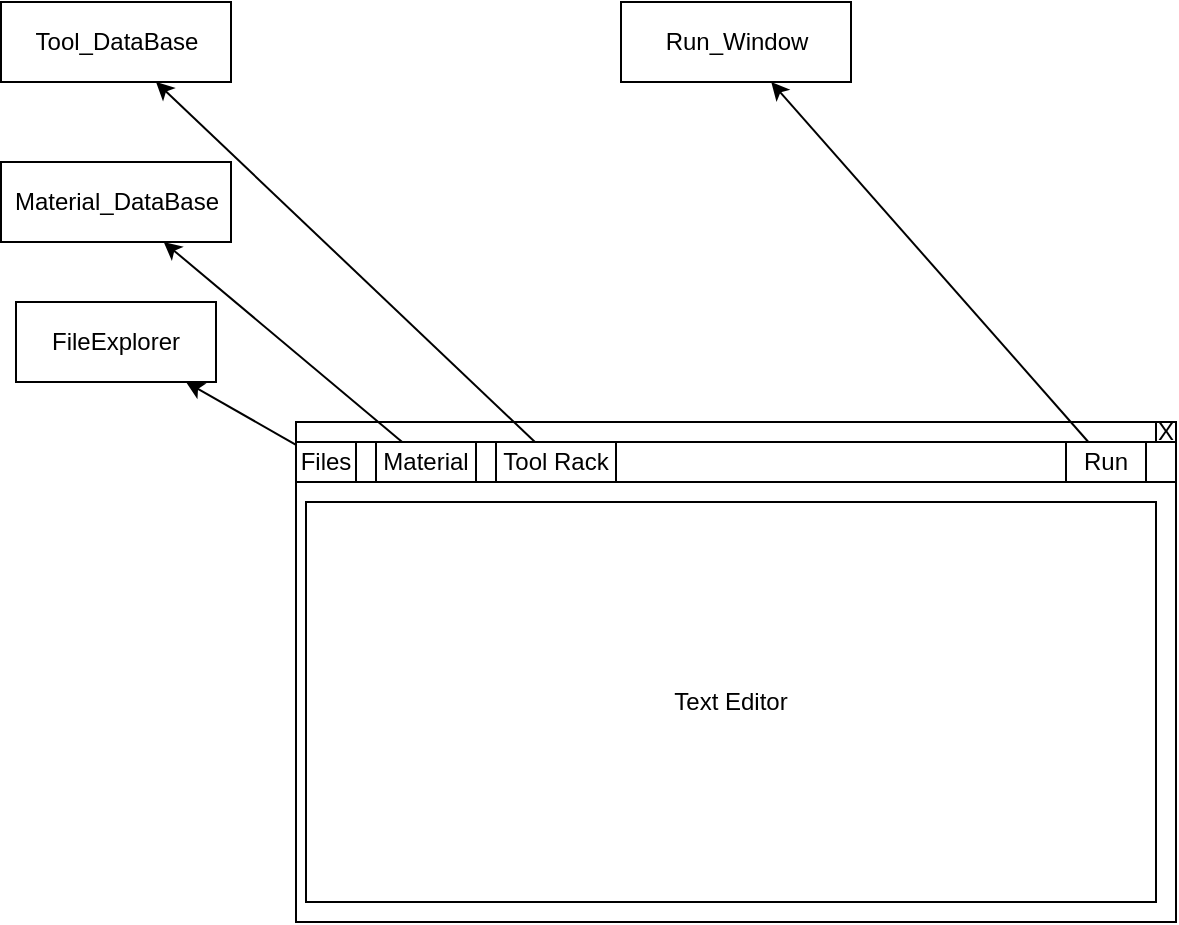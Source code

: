 <mxfile>
    <diagram id="XstAt29IVi6Ho-tOLtnJ" name="Version1">
        <mxGraphModel dx="1994" dy="1679" grid="1" gridSize="10" guides="1" tooltips="1" connect="1" arrows="1" fold="1" page="1" pageScale="1" pageWidth="850" pageHeight="1100" math="0" shadow="0">
            <root>
                <mxCell id="0"/>
                <mxCell id="1" parent="0"/>
                <mxCell id="2" value="" style="rounded=0;whiteSpace=wrap;html=1;" vertex="1" parent="1">
                    <mxGeometry x="20" y="200" width="440" height="250" as="geometry"/>
                </mxCell>
                <mxCell id="3" value="" style="rounded=0;whiteSpace=wrap;html=1;" vertex="1" parent="1">
                    <mxGeometry x="20" y="200" width="440" height="10" as="geometry"/>
                </mxCell>
                <mxCell id="5" value="" style="rounded=0;whiteSpace=wrap;html=1;" vertex="1" parent="1">
                    <mxGeometry x="20" y="210" width="440" height="20" as="geometry"/>
                </mxCell>
                <mxCell id="16" style="edgeStyle=none;html=1;" edge="1" parent="1" source="6" target="15">
                    <mxGeometry relative="1" as="geometry"/>
                </mxCell>
                <mxCell id="6" value="Files" style="rounded=0;whiteSpace=wrap;html=1;" vertex="1" parent="1">
                    <mxGeometry x="20" y="210" width="30" height="20" as="geometry"/>
                </mxCell>
                <mxCell id="20" style="edgeStyle=none;html=1;" edge="1" parent="1" source="7" target="18">
                    <mxGeometry relative="1" as="geometry"/>
                </mxCell>
                <mxCell id="7" value="Material" style="rounded=0;whiteSpace=wrap;html=1;" vertex="1" parent="1">
                    <mxGeometry x="60" y="210" width="50" height="20" as="geometry"/>
                </mxCell>
                <mxCell id="8" value="Tool Rack" style="rounded=0;whiteSpace=wrap;html=1;" vertex="1" parent="1">
                    <mxGeometry x="120" y="210" width="60" height="20" as="geometry"/>
                </mxCell>
                <mxCell id="11" value="Text Editor" style="rounded=0;whiteSpace=wrap;html=1;" vertex="1" parent="1">
                    <mxGeometry x="25" y="240" width="425" height="200" as="geometry"/>
                </mxCell>
                <mxCell id="12" value="X" style="rounded=0;whiteSpace=wrap;html=1;" vertex="1" parent="1">
                    <mxGeometry x="450" y="200" width="10" height="10" as="geometry"/>
                </mxCell>
                <mxCell id="QoR1kv1_i40Hm3sSiZVA-23" style="edgeStyle=none;html=1;" edge="1" parent="1" source="13" target="QoR1kv1_i40Hm3sSiZVA-22">
                    <mxGeometry relative="1" as="geometry"/>
                </mxCell>
                <mxCell id="13" value="Run" style="rounded=0;whiteSpace=wrap;html=1;" vertex="1" parent="1">
                    <mxGeometry x="405" y="210" width="40" height="20" as="geometry"/>
                </mxCell>
                <mxCell id="15" value="FileExplorer" style="rounded=0;whiteSpace=wrap;html=1;" vertex="1" parent="1">
                    <mxGeometry x="-120" y="140" width="100" height="40" as="geometry"/>
                </mxCell>
                <mxCell id="18" value="Material_DataBase" style="rounded=0;whiteSpace=wrap;html=1;" vertex="1" parent="1">
                    <mxGeometry x="-127.5" y="70" width="115" height="40" as="geometry"/>
                </mxCell>
                <mxCell id="QoR1kv1_i40Hm3sSiZVA-20" value="Tool_DataBase" style="rounded=0;whiteSpace=wrap;html=1;" vertex="1" parent="1">
                    <mxGeometry x="-127.5" y="-10" width="115" height="40" as="geometry"/>
                </mxCell>
                <mxCell id="QoR1kv1_i40Hm3sSiZVA-21" style="edgeStyle=none;html=1;entryX=0.674;entryY=1;entryDx=0;entryDy=0;entryPerimeter=0;" edge="1" parent="1" source="8" target="QoR1kv1_i40Hm3sSiZVA-20">
                    <mxGeometry relative="1" as="geometry"/>
                </mxCell>
                <mxCell id="QoR1kv1_i40Hm3sSiZVA-22" value="Run_Window" style="rounded=0;whiteSpace=wrap;html=1;" vertex="1" parent="1">
                    <mxGeometry x="182.5" y="-10" width="115" height="40" as="geometry"/>
                </mxCell>
            </root>
        </mxGraphModel>
    </diagram>
    <diagram id="xjnXDnQWfagygeo2ltG9" name="FileExplorer">
        <mxGraphModel dx="1144" dy="579" grid="1" gridSize="10" guides="1" tooltips="1" connect="1" arrows="1" fold="1" page="1" pageScale="1" pageWidth="850" pageHeight="1100" math="0" shadow="0">
            <root>
                <mxCell id="0"/>
                <mxCell id="1" parent="0"/>
            </root>
        </mxGraphModel>
    </diagram>
    <diagram id="Jj9mhlHtn5o9ZYFSp8Vf" name="Material_DataBase">
        <mxGraphModel dx="1144" dy="579" grid="1" gridSize="10" guides="1" tooltips="1" connect="1" arrows="1" fold="1" page="1" pageScale="1" pageWidth="850" pageHeight="1100" math="0" shadow="0">
            <root>
                <mxCell id="0"/>
                <mxCell id="1" parent="0"/>
            </root>
        </mxGraphModel>
    </diagram>
    <diagram id="T1xTowG_-UdXspAj01O2" name="Tool_DataBase">
        <mxGraphModel dx="1144" dy="579" grid="1" gridSize="10" guides="1" tooltips="1" connect="1" arrows="1" fold="1" page="1" pageScale="1" pageWidth="850" pageHeight="1100" math="0" shadow="0">
            <root>
                <mxCell id="0"/>
                <mxCell id="1" parent="0"/>
            </root>
        </mxGraphModel>
    </diagram>
    <diagram id="han2FeCa_btj2-YjiPWX" name="Run_Window">
        <mxGraphModel dx="1144" dy="579" grid="1" gridSize="10" guides="1" tooltips="1" connect="1" arrows="1" fold="1" page="1" pageScale="1" pageWidth="850" pageHeight="1100" math="0" shadow="0">
            <root>
                <mxCell id="0"/>
                <mxCell id="1" parent="0"/>
            </root>
        </mxGraphModel>
    </diagram>
</mxfile>